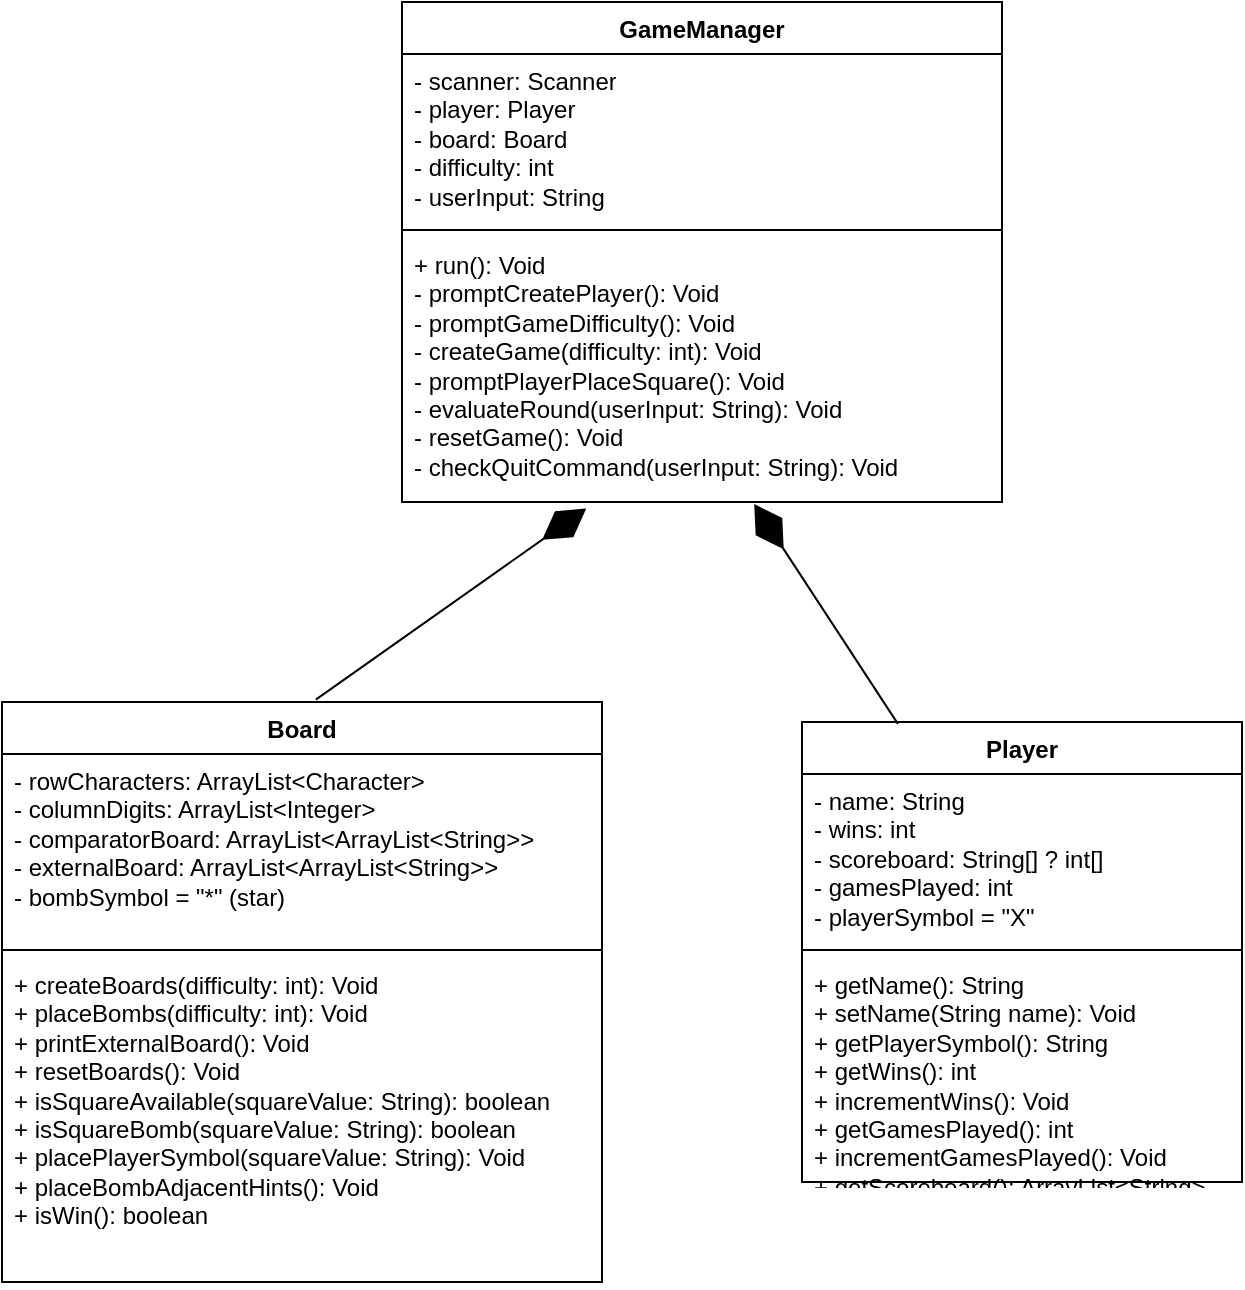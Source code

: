 <mxfile version="24.8.0">
  <diagram name="Page-1" id="RZKibCni7g9kxZXS_z_n">
    <mxGraphModel dx="984" dy="625" grid="1" gridSize="10" guides="1" tooltips="1" connect="1" arrows="1" fold="1" page="1" pageScale="1" pageWidth="827" pageHeight="1169" math="0" shadow="0">
      <root>
        <mxCell id="0" />
        <mxCell id="1" parent="0" />
        <mxCell id="U2EwRurGT0Z17VS3B1_g-1" value="Player" style="swimlane;fontStyle=1;align=center;verticalAlign=top;childLayout=stackLayout;horizontal=1;startSize=26;horizontalStack=0;resizeParent=1;resizeParentMax=0;resizeLast=0;collapsible=1;marginBottom=0;whiteSpace=wrap;html=1;" vertex="1" parent="1">
          <mxGeometry x="490" y="380" width="220" height="230" as="geometry" />
        </mxCell>
        <mxCell id="U2EwRurGT0Z17VS3B1_g-2" value="- name: String&lt;div&gt;- wins: int&lt;/div&gt;&lt;div&gt;- scoreboard: String[] ? int[]&lt;/div&gt;&lt;div&gt;- gamesPlayed: int&lt;/div&gt;&lt;div&gt;- playerSymbol = &quot;X&quot;&lt;/div&gt;" style="text;strokeColor=none;fillColor=none;align=left;verticalAlign=top;spacingLeft=4;spacingRight=4;overflow=hidden;rotatable=0;points=[[0,0.5],[1,0.5]];portConstraint=eastwest;whiteSpace=wrap;html=1;" vertex="1" parent="U2EwRurGT0Z17VS3B1_g-1">
          <mxGeometry y="26" width="220" height="84" as="geometry" />
        </mxCell>
        <mxCell id="U2EwRurGT0Z17VS3B1_g-3" value="" style="line;strokeWidth=1;fillColor=none;align=left;verticalAlign=middle;spacingTop=-1;spacingLeft=3;spacingRight=3;rotatable=0;labelPosition=right;points=[];portConstraint=eastwest;strokeColor=inherit;" vertex="1" parent="U2EwRurGT0Z17VS3B1_g-1">
          <mxGeometry y="110" width="220" height="8" as="geometry" />
        </mxCell>
        <mxCell id="U2EwRurGT0Z17VS3B1_g-4" value="+ getName(): String&lt;div&gt;+ setName(String name): Void&lt;/div&gt;&lt;div&gt;+ getPlayerSymbol(): String&lt;/div&gt;&lt;div&gt;+ getWins(): int&lt;/div&gt;&lt;div&gt;+ incrementWins(): Void&lt;/div&gt;&lt;div&gt;+ getGamesPlayed(): int&lt;/div&gt;&lt;div&gt;+ incrementGamesPlayed(): Void&lt;/div&gt;&lt;div&gt;+ getScoreboard(): ArrayList&amp;lt;String&amp;gt;&lt;/div&gt;" style="text;strokeColor=none;fillColor=none;align=left;verticalAlign=top;spacingLeft=4;spacingRight=4;overflow=hidden;rotatable=0;points=[[0,0.5],[1,0.5]];portConstraint=eastwest;whiteSpace=wrap;html=1;" vertex="1" parent="U2EwRurGT0Z17VS3B1_g-1">
          <mxGeometry y="118" width="220" height="112" as="geometry" />
        </mxCell>
        <mxCell id="U2EwRurGT0Z17VS3B1_g-6" value="Board" style="swimlane;fontStyle=1;align=center;verticalAlign=top;childLayout=stackLayout;horizontal=1;startSize=26;horizontalStack=0;resizeParent=1;resizeParentMax=0;resizeLast=0;collapsible=1;marginBottom=0;whiteSpace=wrap;html=1;" vertex="1" parent="1">
          <mxGeometry x="90" y="370" width="300" height="290" as="geometry" />
        </mxCell>
        <mxCell id="U2EwRurGT0Z17VS3B1_g-7" value="- rowCharacters: ArrayList&amp;lt;Character&amp;gt;&lt;div&gt;- columnDigits: ArrayList&amp;lt;Integer&amp;gt;&lt;/div&gt;&lt;div&gt;- comparatorBoard: ArrayList&amp;lt;ArrayList&amp;lt;String&amp;gt;&amp;gt;&lt;/div&gt;&lt;div&gt;- externalBoard: ArrayList&amp;lt;ArrayList&amp;lt;String&amp;gt;&amp;gt;&lt;/div&gt;&lt;div&gt;- bombSymbol = &quot;*&quot; (star)&lt;/div&gt;" style="text;strokeColor=none;fillColor=none;align=left;verticalAlign=top;spacingLeft=4;spacingRight=4;overflow=hidden;rotatable=0;points=[[0,0.5],[1,0.5]];portConstraint=eastwest;whiteSpace=wrap;html=1;" vertex="1" parent="U2EwRurGT0Z17VS3B1_g-6">
          <mxGeometry y="26" width="300" height="94" as="geometry" />
        </mxCell>
        <mxCell id="U2EwRurGT0Z17VS3B1_g-8" value="" style="line;strokeWidth=1;fillColor=none;align=left;verticalAlign=middle;spacingTop=-1;spacingLeft=3;spacingRight=3;rotatable=0;labelPosition=right;points=[];portConstraint=eastwest;strokeColor=inherit;" vertex="1" parent="U2EwRurGT0Z17VS3B1_g-6">
          <mxGeometry y="120" width="300" height="8" as="geometry" />
        </mxCell>
        <mxCell id="U2EwRurGT0Z17VS3B1_g-9" value="+ createBoards(difficulty: int): Void&lt;div&gt;+ placeBombs(difficulty: int): Void&lt;/div&gt;&lt;div&gt;+ printExternalBoard(): Void&lt;/div&gt;&lt;div&gt;+ resetBoards(): Void&lt;/div&gt;&lt;div&gt;+ isSquareAvailable(squareValue: String): boolean&lt;/div&gt;&lt;div&gt;+ isSquareBomb(squareValue: String): boolean&lt;/div&gt;&lt;div&gt;+ placePlayerSymbol(squareValue: String): Void&lt;/div&gt;&lt;div&gt;+ placeBombAdjacentHints(): Void&lt;/div&gt;&lt;div&gt;+ isWin(): boolean&lt;/div&gt;&lt;div&gt;&lt;br&gt;&lt;/div&gt;" style="text;strokeColor=none;fillColor=none;align=left;verticalAlign=top;spacingLeft=4;spacingRight=4;overflow=hidden;rotatable=0;points=[[0,0.5],[1,0.5]];portConstraint=eastwest;whiteSpace=wrap;html=1;" vertex="1" parent="U2EwRurGT0Z17VS3B1_g-6">
          <mxGeometry y="128" width="300" height="162" as="geometry" />
        </mxCell>
        <mxCell id="U2EwRurGT0Z17VS3B1_g-10" value="GameManager" style="swimlane;fontStyle=1;align=center;verticalAlign=top;childLayout=stackLayout;horizontal=1;startSize=26;horizontalStack=0;resizeParent=1;resizeParentMax=0;resizeLast=0;collapsible=1;marginBottom=0;whiteSpace=wrap;html=1;" vertex="1" parent="1">
          <mxGeometry x="290" y="20" width="300" height="250" as="geometry" />
        </mxCell>
        <mxCell id="U2EwRurGT0Z17VS3B1_g-11" value="- scanner: Scanner&lt;div&gt;- player: Player&lt;/div&gt;&lt;div&gt;- board: Board&lt;/div&gt;&lt;div&gt;- difficulty: int&lt;/div&gt;&lt;div&gt;- userInput: String&lt;/div&gt;" style="text;strokeColor=none;fillColor=none;align=left;verticalAlign=top;spacingLeft=4;spacingRight=4;overflow=hidden;rotatable=0;points=[[0,0.5],[1,0.5]];portConstraint=eastwest;whiteSpace=wrap;html=1;" vertex="1" parent="U2EwRurGT0Z17VS3B1_g-10">
          <mxGeometry y="26" width="300" height="84" as="geometry" />
        </mxCell>
        <mxCell id="U2EwRurGT0Z17VS3B1_g-12" value="" style="line;strokeWidth=1;fillColor=none;align=left;verticalAlign=middle;spacingTop=-1;spacingLeft=3;spacingRight=3;rotatable=0;labelPosition=right;points=[];portConstraint=eastwest;strokeColor=inherit;" vertex="1" parent="U2EwRurGT0Z17VS3B1_g-10">
          <mxGeometry y="110" width="300" height="8" as="geometry" />
        </mxCell>
        <mxCell id="U2EwRurGT0Z17VS3B1_g-13" value="+ run(): Void&lt;div&gt;- promptCreatePlayer(): Void&lt;/div&gt;&lt;div&gt;- promptGameDifficulty(): Void&lt;/div&gt;&lt;div&gt;- createGame(difficulty: int): Void&lt;/div&gt;&lt;div&gt;- promptPlayerPlaceSquare(): Void&lt;/div&gt;&lt;div&gt;- evaluateRound(userInput: String): Void&lt;/div&gt;&lt;div&gt;- resetGame(): Void&lt;/div&gt;&lt;div&gt;- checkQuitCommand(userInput: String): Void&lt;/div&gt;" style="text;strokeColor=none;fillColor=none;align=left;verticalAlign=top;spacingLeft=4;spacingRight=4;overflow=hidden;rotatable=0;points=[[0,0.5],[1,0.5]];portConstraint=eastwest;whiteSpace=wrap;html=1;" vertex="1" parent="U2EwRurGT0Z17VS3B1_g-10">
          <mxGeometry y="118" width="300" height="132" as="geometry" />
        </mxCell>
        <mxCell id="U2EwRurGT0Z17VS3B1_g-14" value="" style="endArrow=diamondThin;endFill=1;endSize=24;html=1;rounded=0;exitX=0.523;exitY=-0.004;exitDx=0;exitDy=0;exitPerimeter=0;entryX=0.307;entryY=1.025;entryDx=0;entryDy=0;entryPerimeter=0;" edge="1" parent="1" source="U2EwRurGT0Z17VS3B1_g-6" target="U2EwRurGT0Z17VS3B1_g-13">
          <mxGeometry width="160" relative="1" as="geometry">
            <mxPoint x="500" y="450" as="sourcePoint" />
            <mxPoint x="450" y="320" as="targetPoint" />
          </mxGeometry>
        </mxCell>
        <mxCell id="U2EwRurGT0Z17VS3B1_g-15" value="" style="endArrow=diamondThin;endFill=1;endSize=24;html=1;rounded=0;entryX=0.587;entryY=1.008;entryDx=0;entryDy=0;entryPerimeter=0;exitX=0.218;exitY=0.004;exitDx=0;exitDy=0;exitPerimeter=0;" edge="1" parent="1" source="U2EwRurGT0Z17VS3B1_g-1" target="U2EwRurGT0Z17VS3B1_g-13">
          <mxGeometry width="160" relative="1" as="geometry">
            <mxPoint x="500" y="360" as="sourcePoint" />
            <mxPoint x="660" y="360" as="targetPoint" />
          </mxGeometry>
        </mxCell>
      </root>
    </mxGraphModel>
  </diagram>
</mxfile>
